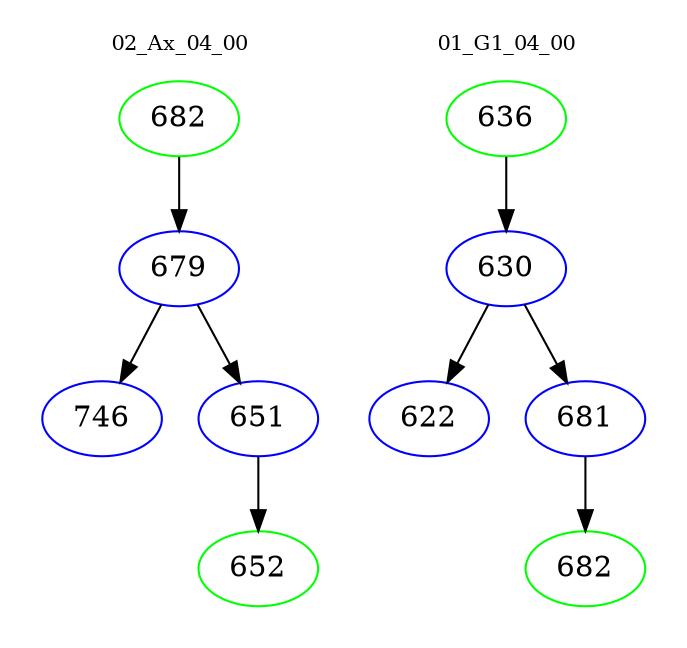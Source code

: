 digraph{
subgraph cluster_0 {
color = white
label = "02_Ax_04_00";
fontsize=10;
T0_682 [label="682", color="green"]
T0_682 -> T0_679 [color="black"]
T0_679 [label="679", color="blue"]
T0_679 -> T0_746 [color="black"]
T0_746 [label="746", color="blue"]
T0_679 -> T0_651 [color="black"]
T0_651 [label="651", color="blue"]
T0_651 -> T0_652 [color="black"]
T0_652 [label="652", color="green"]
}
subgraph cluster_1 {
color = white
label = "01_G1_04_00";
fontsize=10;
T1_636 [label="636", color="green"]
T1_636 -> T1_630 [color="black"]
T1_630 [label="630", color="blue"]
T1_630 -> T1_622 [color="black"]
T1_622 [label="622", color="blue"]
T1_630 -> T1_681 [color="black"]
T1_681 [label="681", color="blue"]
T1_681 -> T1_682 [color="black"]
T1_682 [label="682", color="green"]
}
}
